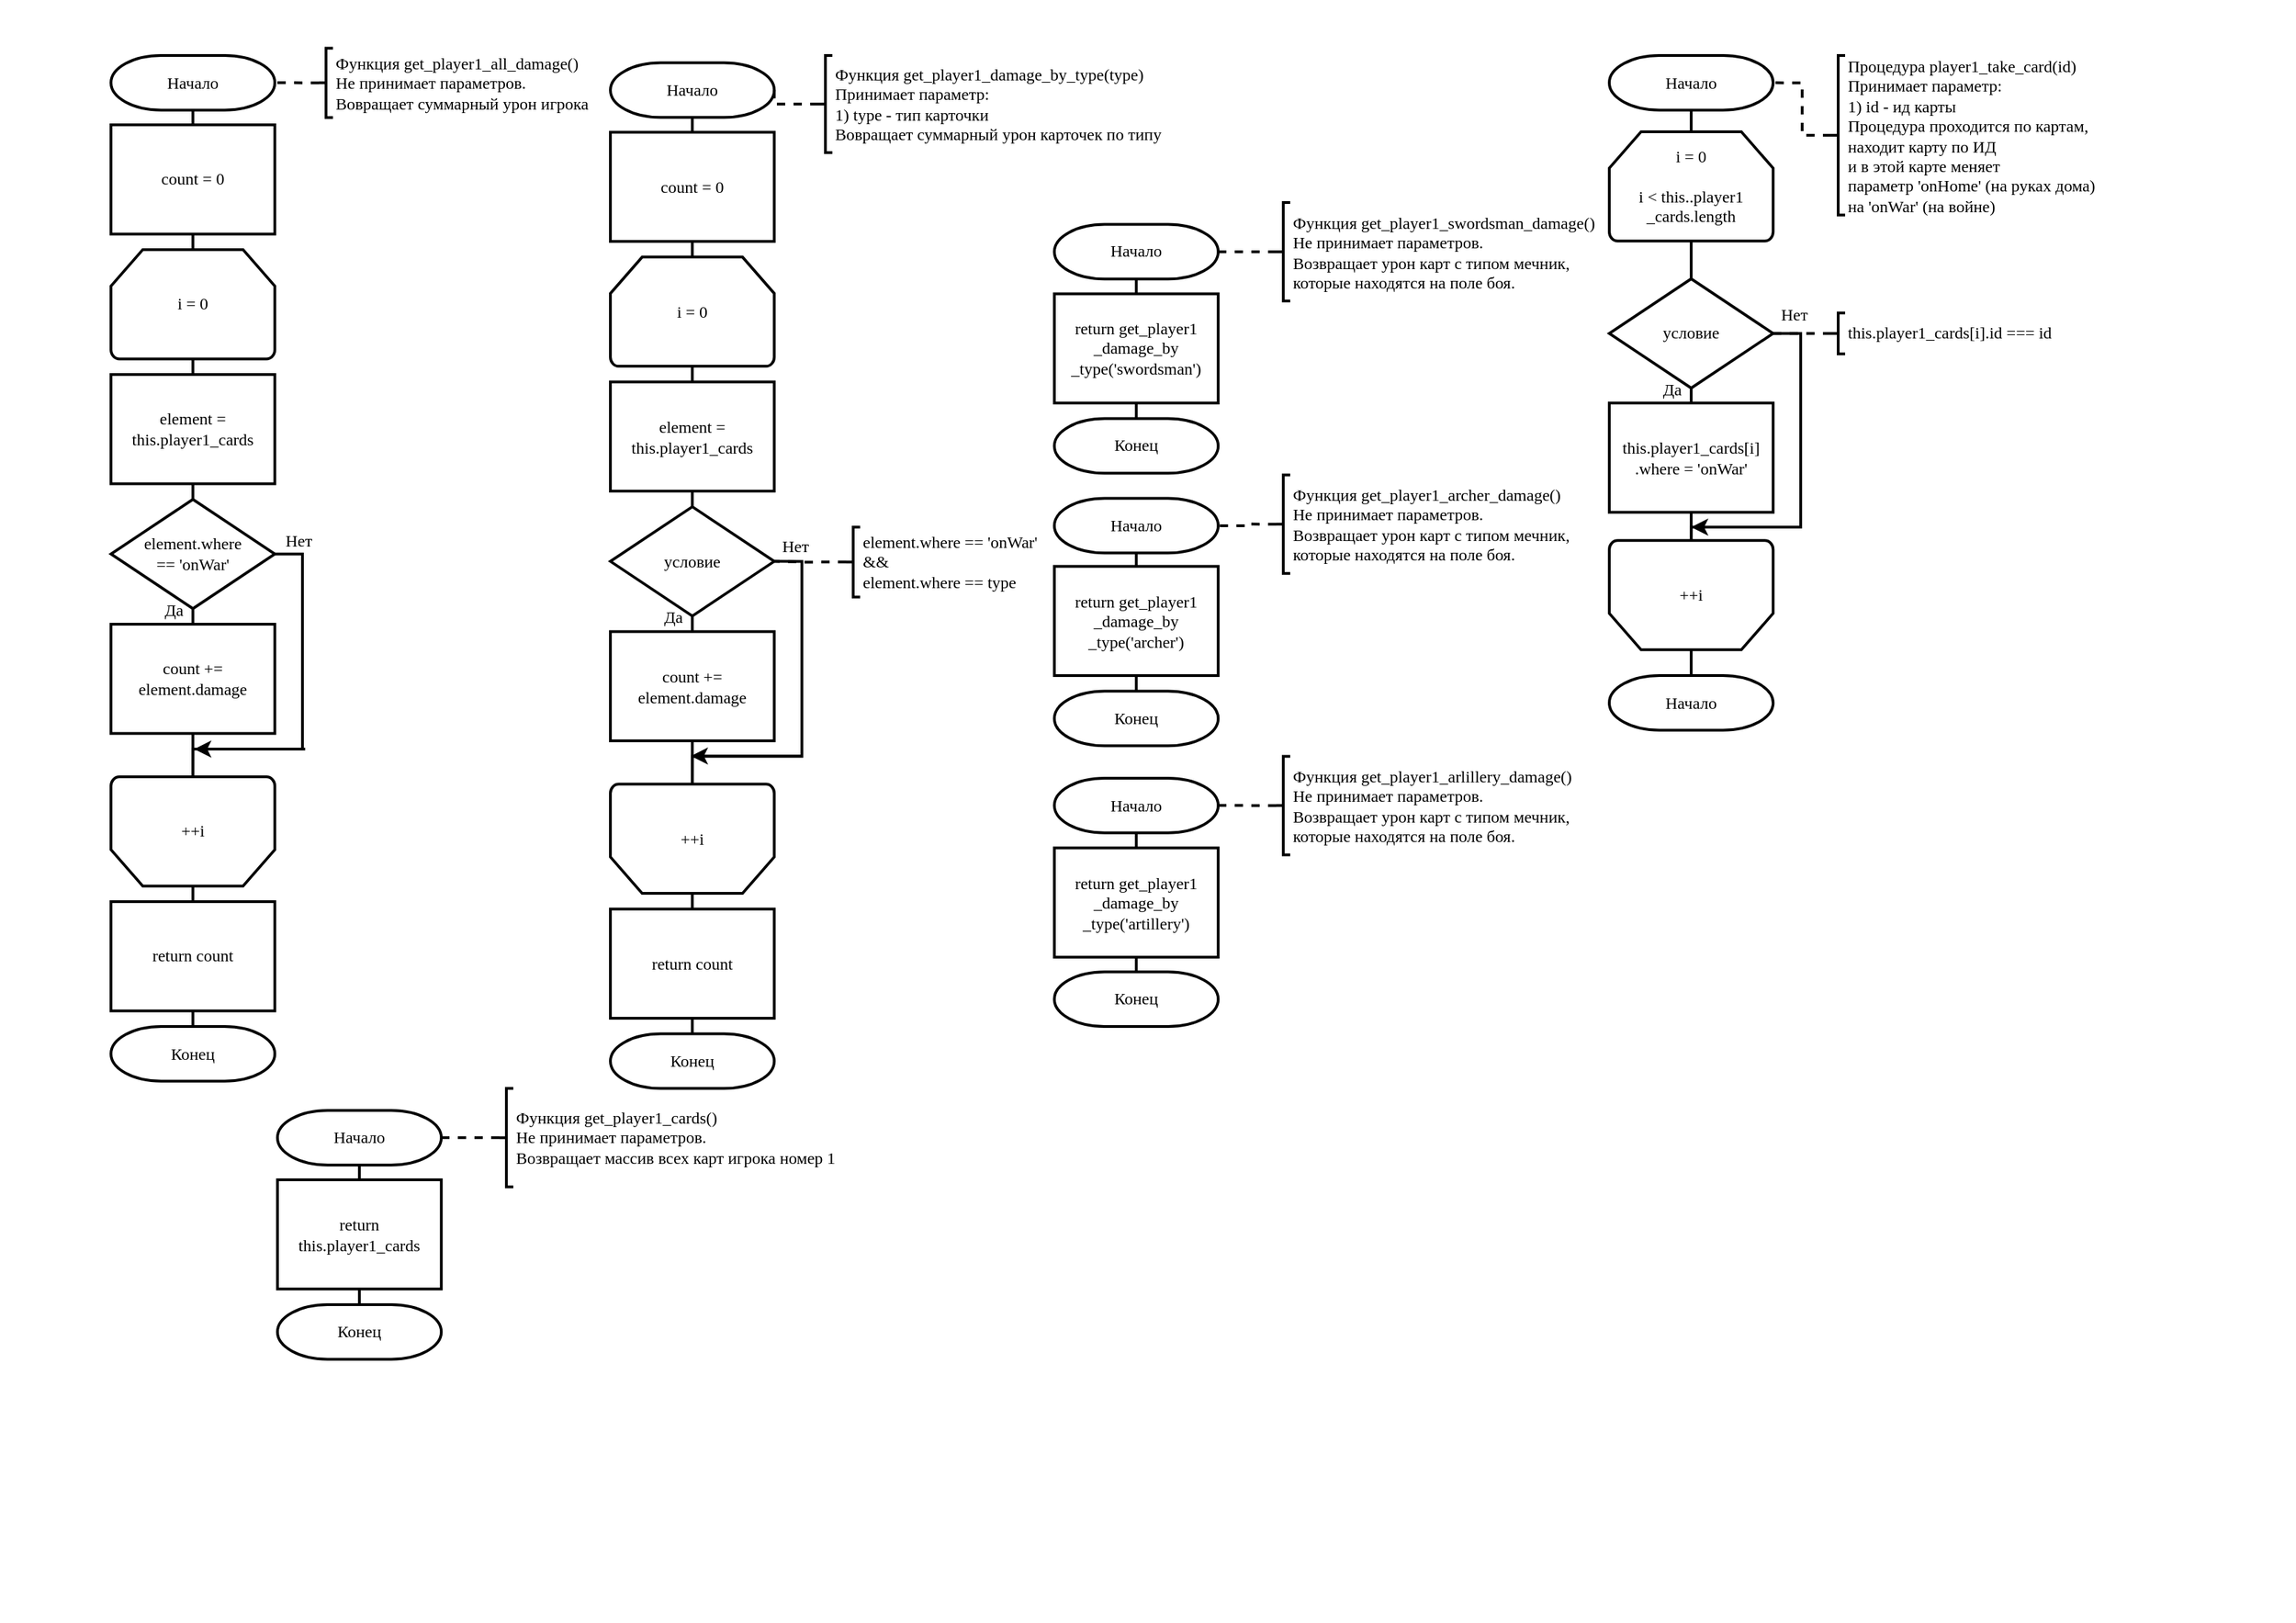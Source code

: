 <mxfile version="16.5.1" type="device"><diagram id="dKVKqlMFf8j6-TPCGTXt" name="Page-1"><mxGraphModel dx="1298" dy="825" grid="1" gridSize="10" guides="1" tooltips="1" connect="1" arrows="1" fold="1" page="1" pageScale="1" pageWidth="1654" pageHeight="1169" math="0" shadow="0"><root><mxCell id="0"/><mxCell id="1" parent="0"/><mxCell id="1BkgDNwxnTfcHQdKJBCA-2" value="" style="rounded=0;whiteSpace=wrap;html=1;fillColor=none;strokeColor=none;fontFamily=Times New Roman;fontSize=12;" vertex="1" parent="1"><mxGeometry width="40" height="40" as="geometry"/></mxCell><mxCell id="1BkgDNwxnTfcHQdKJBCA-3" value="" style="rounded=0;whiteSpace=wrap;html=1;fillColor=none;strokeColor=none;fontFamily=Times New Roman;fontSize=12;" vertex="1" parent="1"><mxGeometry x="1614" y="1129" width="40" height="40" as="geometry"/></mxCell><mxCell id="1BkgDNwxnTfcHQdKJBCA-19" style="edgeStyle=orthogonalEdgeStyle;rounded=0;orthogonalLoop=1;jettySize=auto;html=1;exitX=0.5;exitY=1;exitDx=0;exitDy=0;exitPerimeter=0;entryX=0.5;entryY=0;entryDx=0;entryDy=0;fontFamily=Times New Roman;endArrow=none;endFill=0;strokeWidth=2;fontSize=12;" edge="1" parent="1" source="1BkgDNwxnTfcHQdKJBCA-15" target="1BkgDNwxnTfcHQdKJBCA-18"><mxGeometry relative="1" as="geometry"/></mxCell><mxCell id="1BkgDNwxnTfcHQdKJBCA-15" value="Начало" style="strokeWidth=2;html=1;shape=mxgraph.flowchart.terminator;whiteSpace=wrap;rounded=0;fontFamily=Times New Roman;fillColor=default;fontSize=12;" vertex="1" parent="1"><mxGeometry x="80" y="40" width="118.11" height="39.37" as="geometry"/></mxCell><mxCell id="1BkgDNwxnTfcHQdKJBCA-17" style="edgeStyle=orthogonalEdgeStyle;rounded=0;orthogonalLoop=1;jettySize=auto;html=1;exitX=0;exitY=0.5;exitDx=0;exitDy=0;exitPerimeter=0;entryX=1;entryY=0.5;entryDx=0;entryDy=0;entryPerimeter=0;fontFamily=Times New Roman;endArrow=none;endFill=0;dashed=1;strokeWidth=2;fontSize=12;" edge="1" parent="1" source="1BkgDNwxnTfcHQdKJBCA-16" target="1BkgDNwxnTfcHQdKJBCA-15"><mxGeometry relative="1" as="geometry"/></mxCell><mxCell id="1BkgDNwxnTfcHQdKJBCA-16" value="Функция get_player1_all_damage()&lt;br style=&quot;font-size: 12px;&quot;&gt;Не принимает параметров.&lt;br style=&quot;font-size: 12px;&quot;&gt;Вовращает суммарный урон игрока" style="strokeWidth=2;html=1;shape=mxgraph.flowchart.annotation_2;align=left;labelPosition=right;pointerEvents=1;rounded=0;fontFamily=Times New Roman;fillColor=none;fontSize=12;" vertex="1" parent="1"><mxGeometry x="230" y="34.69" width="10" height="50" as="geometry"/></mxCell><mxCell id="1BkgDNwxnTfcHQdKJBCA-25" style="edgeStyle=orthogonalEdgeStyle;rounded=0;orthogonalLoop=1;jettySize=auto;html=1;exitX=0.5;exitY=1;exitDx=0;exitDy=0;entryX=0.5;entryY=0;entryDx=0;entryDy=0;entryPerimeter=0;fontFamily=Times New Roman;endArrow=none;endFill=0;strokeWidth=2;fontSize=12;" edge="1" parent="1" source="1BkgDNwxnTfcHQdKJBCA-18" target="1BkgDNwxnTfcHQdKJBCA-20"><mxGeometry relative="1" as="geometry"/></mxCell><mxCell id="1BkgDNwxnTfcHQdKJBCA-18" value="count = 0" style="rounded=0;whiteSpace=wrap;html=1;absoluteArcSize=1;arcSize=14;strokeWidth=2;fontFamily=Times New Roman;fillColor=default;fontSize=12;" vertex="1" parent="1"><mxGeometry x="80" y="90" width="118.11" height="78.74" as="geometry"/></mxCell><mxCell id="1BkgDNwxnTfcHQdKJBCA-27" style="edgeStyle=orthogonalEdgeStyle;rounded=0;orthogonalLoop=1;jettySize=auto;html=1;exitX=0.5;exitY=1;exitDx=0;exitDy=0;exitPerimeter=0;entryX=0.5;entryY=0;entryDx=0;entryDy=0;fontFamily=Times New Roman;endArrow=none;endFill=0;strokeWidth=2;fontSize=12;" edge="1" parent="1" source="1BkgDNwxnTfcHQdKJBCA-20" target="1BkgDNwxnTfcHQdKJBCA-23"><mxGeometry relative="1" as="geometry"/></mxCell><mxCell id="1BkgDNwxnTfcHQdKJBCA-20" value="i = 0" style="strokeWidth=2;html=1;shape=mxgraph.flowchart.loop_limit;whiteSpace=wrap;rounded=0;fillColor=default;fontFamily=Times New Roman;fontSize=12;" vertex="1" parent="1"><mxGeometry x="80" y="180" width="118.11" height="78.74" as="geometry"/></mxCell><mxCell id="1BkgDNwxnTfcHQdKJBCA-33" style="edgeStyle=orthogonalEdgeStyle;rounded=0;orthogonalLoop=1;jettySize=auto;html=1;exitX=0.5;exitY=0;exitDx=0;exitDy=0;exitPerimeter=0;entryX=0.5;entryY=0;entryDx=0;entryDy=0;fontFamily=Times New Roman;endArrow=none;endFill=0;strokeWidth=2;fontSize=12;" edge="1" parent="1" source="1BkgDNwxnTfcHQdKJBCA-21" target="1BkgDNwxnTfcHQdKJBCA-32"><mxGeometry relative="1" as="geometry"/></mxCell><mxCell id="1BkgDNwxnTfcHQdKJBCA-21" value="++i" style="strokeWidth=2;html=1;shape=mxgraph.flowchart.loop_limit;whiteSpace=wrap;rounded=0;fillColor=default;fontFamily=Times New Roman;flipV=1;fontSize=12;" vertex="1" parent="1"><mxGeometry x="80" y="560" width="118.11" height="78.74" as="geometry"/></mxCell><mxCell id="1BkgDNwxnTfcHQdKJBCA-30" style="edgeStyle=orthogonalEdgeStyle;rounded=0;orthogonalLoop=1;jettySize=auto;html=1;exitX=0.5;exitY=1;exitDx=0;exitDy=0;exitPerimeter=0;entryX=0.5;entryY=0;entryDx=0;entryDy=0;fontFamily=Times New Roman;endArrow=none;endFill=0;strokeWidth=2;fontSize=12;" edge="1" parent="1" source="1BkgDNwxnTfcHQdKJBCA-22" target="1BkgDNwxnTfcHQdKJBCA-24"><mxGeometry relative="1" as="geometry"/></mxCell><mxCell id="1BkgDNwxnTfcHQdKJBCA-31" style="edgeStyle=orthogonalEdgeStyle;rounded=0;orthogonalLoop=1;jettySize=auto;html=1;exitX=1;exitY=0.5;exitDx=0;exitDy=0;exitPerimeter=0;entryX=0.5;entryY=1;entryDx=0;entryDy=0;entryPerimeter=0;fontFamily=Times New Roman;endArrow=none;endFill=0;strokeWidth=2;fontSize=12;" edge="1" parent="1" source="1BkgDNwxnTfcHQdKJBCA-22" target="1BkgDNwxnTfcHQdKJBCA-21"><mxGeometry relative="1" as="geometry"><Array as="points"><mxPoint x="218" y="399"/><mxPoint x="218" y="540"/><mxPoint x="139" y="540"/></Array></mxGeometry></mxCell><mxCell id="1BkgDNwxnTfcHQdKJBCA-22" value="&lt;span style=&quot;font-size: 12px;&quot;&gt;element.where&lt;br style=&quot;font-size: 12px;&quot;&gt;== 'onWar'&lt;/span&gt;" style="strokeWidth=2;html=1;shape=mxgraph.flowchart.decision;whiteSpace=wrap;rounded=0;fillColor=default;fontFamily=Times New Roman;fontSize=12;" vertex="1" parent="1"><mxGeometry x="80" y="360" width="118.11" height="78.74" as="geometry"/></mxCell><mxCell id="1BkgDNwxnTfcHQdKJBCA-28" style="edgeStyle=orthogonalEdgeStyle;rounded=0;orthogonalLoop=1;jettySize=auto;html=1;exitX=0.5;exitY=1;exitDx=0;exitDy=0;entryX=0.5;entryY=0;entryDx=0;entryDy=0;entryPerimeter=0;fontFamily=Times New Roman;endArrow=none;endFill=0;strokeWidth=2;fontSize=12;" edge="1" parent="1" source="1BkgDNwxnTfcHQdKJBCA-23" target="1BkgDNwxnTfcHQdKJBCA-22"><mxGeometry relative="1" as="geometry"/></mxCell><mxCell id="1BkgDNwxnTfcHQdKJBCA-23" value="element = this.player1_cards" style="rounded=0;whiteSpace=wrap;html=1;absoluteArcSize=1;arcSize=14;strokeWidth=2;fontFamily=Times New Roman;fillColor=default;fontSize=12;" vertex="1" parent="1"><mxGeometry x="80" y="270" width="118.11" height="78.74" as="geometry"/></mxCell><mxCell id="1BkgDNwxnTfcHQdKJBCA-29" style="edgeStyle=orthogonalEdgeStyle;rounded=0;orthogonalLoop=1;jettySize=auto;html=1;exitX=0.5;exitY=1;exitDx=0;exitDy=0;entryX=0.5;entryY=1;entryDx=0;entryDy=0;entryPerimeter=0;fontFamily=Times New Roman;endArrow=none;endFill=0;strokeWidth=2;fontSize=12;" edge="1" parent="1" source="1BkgDNwxnTfcHQdKJBCA-24" target="1BkgDNwxnTfcHQdKJBCA-21"><mxGeometry relative="1" as="geometry"/></mxCell><mxCell id="1BkgDNwxnTfcHQdKJBCA-24" value="count += element.damage" style="rounded=0;whiteSpace=wrap;html=1;absoluteArcSize=1;arcSize=14;strokeWidth=2;fontFamily=Times New Roman;fillColor=default;fontSize=12;" vertex="1" parent="1"><mxGeometry x="80" y="450" width="118.11" height="78.74" as="geometry"/></mxCell><mxCell id="1BkgDNwxnTfcHQdKJBCA-35" style="edgeStyle=orthogonalEdgeStyle;rounded=0;orthogonalLoop=1;jettySize=auto;html=1;exitX=0.5;exitY=1;exitDx=0;exitDy=0;entryX=0.5;entryY=0;entryDx=0;entryDy=0;entryPerimeter=0;fontFamily=Times New Roman;endArrow=none;endFill=0;strokeWidth=2;fontSize=12;" edge="1" parent="1" source="1BkgDNwxnTfcHQdKJBCA-32" target="1BkgDNwxnTfcHQdKJBCA-34"><mxGeometry relative="1" as="geometry"/></mxCell><mxCell id="1BkgDNwxnTfcHQdKJBCA-32" value="return count" style="rounded=0;whiteSpace=wrap;html=1;absoluteArcSize=1;arcSize=14;strokeWidth=2;fontFamily=Times New Roman;fillColor=default;fontSize=12;" vertex="1" parent="1"><mxGeometry x="80" y="650" width="118.11" height="78.74" as="geometry"/></mxCell><mxCell id="1BkgDNwxnTfcHQdKJBCA-34" value="Конец" style="strokeWidth=2;html=1;shape=mxgraph.flowchart.terminator;whiteSpace=wrap;rounded=0;fontFamily=Times New Roman;fillColor=default;fontSize=12;" vertex="1" parent="1"><mxGeometry x="80" y="740" width="118.11" height="39.37" as="geometry"/></mxCell><mxCell id="1BkgDNwxnTfcHQdKJBCA-38" style="edgeStyle=orthogonalEdgeStyle;rounded=0;orthogonalLoop=1;jettySize=auto;html=1;exitX=0.5;exitY=1;exitDx=0;exitDy=0;exitPerimeter=0;entryX=0.5;entryY=0;entryDx=0;entryDy=0;fontFamily=Times New Roman;endArrow=none;endFill=0;strokeWidth=2;fontSize=12;" edge="1" parent="1" source="1BkgDNwxnTfcHQdKJBCA-39" target="1BkgDNwxnTfcHQdKJBCA-43"><mxGeometry relative="1" as="geometry"/></mxCell><mxCell id="1BkgDNwxnTfcHQdKJBCA-39" value="Начало" style="strokeWidth=2;html=1;shape=mxgraph.flowchart.terminator;whiteSpace=wrap;rounded=0;fontFamily=Times New Roman;fillColor=default;fontSize=12;" vertex="1" parent="1"><mxGeometry x="440" y="45.31" width="118.11" height="39.37" as="geometry"/></mxCell><mxCell id="1BkgDNwxnTfcHQdKJBCA-40" style="edgeStyle=orthogonalEdgeStyle;rounded=0;orthogonalLoop=1;jettySize=auto;html=1;exitX=0;exitY=0.5;exitDx=0;exitDy=0;exitPerimeter=0;entryX=1;entryY=0.5;entryDx=0;entryDy=0;entryPerimeter=0;fontFamily=Times New Roman;endArrow=none;endFill=0;dashed=1;strokeWidth=2;fontSize=12;" edge="1" parent="1" source="1BkgDNwxnTfcHQdKJBCA-41" target="1BkgDNwxnTfcHQdKJBCA-39"><mxGeometry relative="1" as="geometry"/></mxCell><mxCell id="1BkgDNwxnTfcHQdKJBCA-41" value="Функция get_player1_damage_by_type(type)&lt;br style=&quot;font-size: 12px;&quot;&gt;Принимает параметр:&lt;br style=&quot;font-size: 12px;&quot;&gt;1) type - тип карточки&lt;br style=&quot;font-size: 12px;&quot;&gt;Вовращает суммарный урон карточек по типу" style="strokeWidth=2;html=1;shape=mxgraph.flowchart.annotation_2;align=left;labelPosition=right;pointerEvents=1;rounded=0;fontFamily=Times New Roman;fillColor=none;fontSize=12;" vertex="1" parent="1"><mxGeometry x="590" y="40" width="10" height="70" as="geometry"/></mxCell><mxCell id="1BkgDNwxnTfcHQdKJBCA-42" style="edgeStyle=orthogonalEdgeStyle;rounded=0;orthogonalLoop=1;jettySize=auto;html=1;exitX=0.5;exitY=1;exitDx=0;exitDy=0;entryX=0.5;entryY=0;entryDx=0;entryDy=0;entryPerimeter=0;fontFamily=Times New Roman;endArrow=none;endFill=0;strokeWidth=2;fontSize=12;" edge="1" parent="1" source="1BkgDNwxnTfcHQdKJBCA-43" target="1BkgDNwxnTfcHQdKJBCA-45"><mxGeometry relative="1" as="geometry"/></mxCell><mxCell id="1BkgDNwxnTfcHQdKJBCA-43" value="count = 0" style="rounded=0;whiteSpace=wrap;html=1;absoluteArcSize=1;arcSize=14;strokeWidth=2;fontFamily=Times New Roman;fillColor=default;fontSize=12;" vertex="1" parent="1"><mxGeometry x="440" y="95.31" width="118.11" height="78.74" as="geometry"/></mxCell><mxCell id="1BkgDNwxnTfcHQdKJBCA-44" style="edgeStyle=orthogonalEdgeStyle;rounded=0;orthogonalLoop=1;jettySize=auto;html=1;exitX=0.5;exitY=1;exitDx=0;exitDy=0;exitPerimeter=0;entryX=0.5;entryY=0;entryDx=0;entryDy=0;fontFamily=Times New Roman;endArrow=none;endFill=0;strokeWidth=2;fontSize=12;" edge="1" parent="1" source="1BkgDNwxnTfcHQdKJBCA-45" target="1BkgDNwxnTfcHQdKJBCA-52"><mxGeometry relative="1" as="geometry"/></mxCell><mxCell id="1BkgDNwxnTfcHQdKJBCA-45" value="i = 0" style="strokeWidth=2;html=1;shape=mxgraph.flowchart.loop_limit;whiteSpace=wrap;rounded=0;fillColor=default;fontFamily=Times New Roman;fontSize=12;" vertex="1" parent="1"><mxGeometry x="440" y="185.31" width="118.11" height="78.74" as="geometry"/></mxCell><mxCell id="1BkgDNwxnTfcHQdKJBCA-46" style="edgeStyle=orthogonalEdgeStyle;rounded=0;orthogonalLoop=1;jettySize=auto;html=1;exitX=0.5;exitY=0;exitDx=0;exitDy=0;exitPerimeter=0;entryX=0.5;entryY=0;entryDx=0;entryDy=0;fontFamily=Times New Roman;endArrow=none;endFill=0;strokeWidth=2;fontSize=12;" edge="1" parent="1" source="1BkgDNwxnTfcHQdKJBCA-47" target="1BkgDNwxnTfcHQdKJBCA-56"><mxGeometry relative="1" as="geometry"/></mxCell><mxCell id="1BkgDNwxnTfcHQdKJBCA-47" value="++i" style="strokeWidth=2;html=1;shape=mxgraph.flowchart.loop_limit;whiteSpace=wrap;rounded=0;fillColor=default;fontFamily=Times New Roman;flipV=1;fontSize=12;" vertex="1" parent="1"><mxGeometry x="440" y="565.31" width="118.11" height="78.74" as="geometry"/></mxCell><mxCell id="1BkgDNwxnTfcHQdKJBCA-48" style="edgeStyle=orthogonalEdgeStyle;rounded=0;orthogonalLoop=1;jettySize=auto;html=1;exitX=0.5;exitY=1;exitDx=0;exitDy=0;exitPerimeter=0;entryX=0.5;entryY=0;entryDx=0;entryDy=0;fontFamily=Times New Roman;endArrow=none;endFill=0;strokeWidth=2;fontSize=12;" edge="1" parent="1" source="1BkgDNwxnTfcHQdKJBCA-50" target="1BkgDNwxnTfcHQdKJBCA-54"><mxGeometry relative="1" as="geometry"/></mxCell><mxCell id="1BkgDNwxnTfcHQdKJBCA-49" style="edgeStyle=orthogonalEdgeStyle;rounded=0;orthogonalLoop=1;jettySize=auto;html=1;exitX=1;exitY=0.5;exitDx=0;exitDy=0;exitPerimeter=0;entryX=0.5;entryY=1;entryDx=0;entryDy=0;entryPerimeter=0;fontFamily=Times New Roman;endArrow=none;endFill=0;strokeWidth=2;fontSize=12;" edge="1" parent="1" source="1BkgDNwxnTfcHQdKJBCA-50" target="1BkgDNwxnTfcHQdKJBCA-47"><mxGeometry relative="1" as="geometry"><Array as="points"><mxPoint x="578" y="404.31"/><mxPoint x="578" y="545.31"/><mxPoint x="499" y="545.31"/></Array></mxGeometry></mxCell><mxCell id="1BkgDNwxnTfcHQdKJBCA-50" value="&lt;span style=&quot;font-size: 12px;&quot;&gt;условие&lt;br style=&quot;font-size: 12px;&quot;&gt;&lt;/span&gt;" style="strokeWidth=2;html=1;shape=mxgraph.flowchart.decision;whiteSpace=wrap;rounded=0;fillColor=default;fontFamily=Times New Roman;fontSize=12;" vertex="1" parent="1"><mxGeometry x="440" y="365.31" width="118.11" height="78.74" as="geometry"/></mxCell><mxCell id="1BkgDNwxnTfcHQdKJBCA-51" style="edgeStyle=orthogonalEdgeStyle;rounded=0;orthogonalLoop=1;jettySize=auto;html=1;exitX=0.5;exitY=1;exitDx=0;exitDy=0;entryX=0.5;entryY=0;entryDx=0;entryDy=0;entryPerimeter=0;fontFamily=Times New Roman;endArrow=none;endFill=0;strokeWidth=2;fontSize=12;" edge="1" parent="1" source="1BkgDNwxnTfcHQdKJBCA-52" target="1BkgDNwxnTfcHQdKJBCA-50"><mxGeometry relative="1" as="geometry"/></mxCell><mxCell id="1BkgDNwxnTfcHQdKJBCA-52" value="element = this.player1_cards" style="rounded=0;whiteSpace=wrap;html=1;absoluteArcSize=1;arcSize=14;strokeWidth=2;fontFamily=Times New Roman;fillColor=default;fontSize=12;" vertex="1" parent="1"><mxGeometry x="440" y="275.31" width="118.11" height="78.74" as="geometry"/></mxCell><mxCell id="1BkgDNwxnTfcHQdKJBCA-53" style="edgeStyle=orthogonalEdgeStyle;rounded=0;orthogonalLoop=1;jettySize=auto;html=1;exitX=0.5;exitY=1;exitDx=0;exitDy=0;entryX=0.5;entryY=1;entryDx=0;entryDy=0;entryPerimeter=0;fontFamily=Times New Roman;endArrow=none;endFill=0;strokeWidth=2;fontSize=12;" edge="1" parent="1" source="1BkgDNwxnTfcHQdKJBCA-54" target="1BkgDNwxnTfcHQdKJBCA-47"><mxGeometry relative="1" as="geometry"/></mxCell><mxCell id="1BkgDNwxnTfcHQdKJBCA-54" value="count += element.damage" style="rounded=0;whiteSpace=wrap;html=1;absoluteArcSize=1;arcSize=14;strokeWidth=2;fontFamily=Times New Roman;fillColor=default;fontSize=12;" vertex="1" parent="1"><mxGeometry x="440" y="455.31" width="118.11" height="78.74" as="geometry"/></mxCell><mxCell id="1BkgDNwxnTfcHQdKJBCA-55" style="edgeStyle=orthogonalEdgeStyle;rounded=0;orthogonalLoop=1;jettySize=auto;html=1;exitX=0.5;exitY=1;exitDx=0;exitDy=0;entryX=0.5;entryY=0;entryDx=0;entryDy=0;entryPerimeter=0;fontFamily=Times New Roman;endArrow=none;endFill=0;strokeWidth=2;fontSize=12;" edge="1" parent="1" source="1BkgDNwxnTfcHQdKJBCA-56" target="1BkgDNwxnTfcHQdKJBCA-57"><mxGeometry relative="1" as="geometry"/></mxCell><mxCell id="1BkgDNwxnTfcHQdKJBCA-56" value="return count" style="rounded=0;whiteSpace=wrap;html=1;absoluteArcSize=1;arcSize=14;strokeWidth=2;fontFamily=Times New Roman;fillColor=default;fontSize=12;" vertex="1" parent="1"><mxGeometry x="440" y="655.31" width="118.11" height="78.74" as="geometry"/></mxCell><mxCell id="1BkgDNwxnTfcHQdKJBCA-57" value="Конец" style="strokeWidth=2;html=1;shape=mxgraph.flowchart.terminator;whiteSpace=wrap;rounded=0;fontFamily=Times New Roman;fillColor=default;fontSize=12;" vertex="1" parent="1"><mxGeometry x="440" y="745.31" width="118.11" height="39.37" as="geometry"/></mxCell><mxCell id="1BkgDNwxnTfcHQdKJBCA-59" style="edgeStyle=orthogonalEdgeStyle;rounded=0;orthogonalLoop=1;jettySize=auto;html=1;exitX=0;exitY=0.5;exitDx=0;exitDy=0;exitPerimeter=0;entryX=1;entryY=0.5;entryDx=0;entryDy=0;entryPerimeter=0;fontFamily=Times New Roman;fontSize=12;endArrow=none;endFill=0;strokeWidth=2;dashed=1;" edge="1" parent="1" source="1BkgDNwxnTfcHQdKJBCA-58" target="1BkgDNwxnTfcHQdKJBCA-50"><mxGeometry relative="1" as="geometry"><Array as="points"><mxPoint x="580" y="405"/><mxPoint x="580" y="405"/></Array></mxGeometry></mxCell><mxCell id="1BkgDNwxnTfcHQdKJBCA-58" value="&lt;span style=&quot;text-align: center; font-size: 12px;&quot;&gt;element.where == 'onWar'&lt;/span&gt;&lt;br style=&quot;text-align: center; font-size: 12px;&quot;&gt;&lt;span style=&quot;text-align: center; font-size: 12px;&quot;&gt;&amp;amp;&amp;amp;&lt;/span&gt;&lt;br style=&quot;text-align: center; font-size: 12px;&quot;&gt;&lt;span style=&quot;text-align: center; font-size: 12px;&quot;&gt;element.where == type&lt;/span&gt;" style="strokeWidth=2;html=1;shape=mxgraph.flowchart.annotation_2;align=left;labelPosition=right;pointerEvents=1;rounded=0;fontFamily=Times New Roman;fillColor=none;fontSize=12;" vertex="1" parent="1"><mxGeometry x="610" y="380" width="10" height="50.32" as="geometry"/></mxCell><mxCell id="1BkgDNwxnTfcHQdKJBCA-60" value="Да" style="text;html=1;align=center;verticalAlign=middle;resizable=0;points=[];autosize=1;strokeColor=none;fillColor=none;fontSize=12;fontFamily=Times New Roman;" vertex="1" parent="1"><mxGeometry x="110" y="430" width="30" height="20" as="geometry"/></mxCell><mxCell id="1BkgDNwxnTfcHQdKJBCA-61" value="Нет" style="text;html=1;align=center;verticalAlign=middle;resizable=0;points=[];autosize=1;strokeColor=none;fillColor=none;fontSize=12;fontFamily=Times New Roman;" vertex="1" parent="1"><mxGeometry x="200" y="380" width="30" height="20" as="geometry"/></mxCell><mxCell id="1BkgDNwxnTfcHQdKJBCA-62" value="Да" style="text;html=1;align=center;verticalAlign=middle;resizable=0;points=[];autosize=1;strokeColor=none;fillColor=none;fontSize=12;fontFamily=Times New Roman;" vertex="1" parent="1"><mxGeometry x="470" y="435.31" width="30" height="20" as="geometry"/></mxCell><mxCell id="1BkgDNwxnTfcHQdKJBCA-63" value="Нет" style="text;html=1;align=center;verticalAlign=middle;resizable=0;points=[];autosize=1;strokeColor=none;fillColor=none;fontSize=12;fontFamily=Times New Roman;" vertex="1" parent="1"><mxGeometry x="558.11" y="384.05" width="30" height="20" as="geometry"/></mxCell><mxCell id="1BkgDNwxnTfcHQdKJBCA-70" style="edgeStyle=orthogonalEdgeStyle;rounded=0;orthogonalLoop=1;jettySize=auto;html=1;exitX=0.5;exitY=1;exitDx=0;exitDy=0;exitPerimeter=0;entryX=0.5;entryY=0;entryDx=0;entryDy=0;fontFamily=Times New Roman;fontSize=12;endArrow=none;endFill=0;strokeWidth=2;" edge="1" parent="1" source="1BkgDNwxnTfcHQdKJBCA-64" target="1BkgDNwxnTfcHQdKJBCA-67"><mxGeometry relative="1" as="geometry"/></mxCell><mxCell id="1BkgDNwxnTfcHQdKJBCA-64" value="Начало" style="strokeWidth=2;html=1;shape=mxgraph.flowchart.terminator;whiteSpace=wrap;rounded=0;fontFamily=Times New Roman;fillColor=default;fontSize=12;" vertex="1" parent="1"><mxGeometry x="760" y="161.81" width="118.11" height="39.37" as="geometry"/></mxCell><mxCell id="1BkgDNwxnTfcHQdKJBCA-66" value="Конец" style="strokeWidth=2;html=1;shape=mxgraph.flowchart.terminator;whiteSpace=wrap;rounded=0;fontFamily=Times New Roman;fillColor=default;fontSize=12;" vertex="1" parent="1"><mxGeometry x="760" y="301.81" width="118.11" height="39.37" as="geometry"/></mxCell><mxCell id="1BkgDNwxnTfcHQdKJBCA-71" style="edgeStyle=orthogonalEdgeStyle;rounded=0;orthogonalLoop=1;jettySize=auto;html=1;exitX=0.5;exitY=1;exitDx=0;exitDy=0;entryX=0.5;entryY=0;entryDx=0;entryDy=0;entryPerimeter=0;fontFamily=Times New Roman;fontSize=12;endArrow=none;endFill=0;strokeWidth=2;" edge="1" parent="1" source="1BkgDNwxnTfcHQdKJBCA-67" target="1BkgDNwxnTfcHQdKJBCA-66"><mxGeometry relative="1" as="geometry"/></mxCell><mxCell id="1BkgDNwxnTfcHQdKJBCA-67" value="return&amp;nbsp;&lt;span style=&quot;text-align: left; font-size: 12px;&quot;&gt;get_player1&lt;br style=&quot;font-size: 12px;&quot;&gt;_damage_by&lt;br style=&quot;font-size: 12px;&quot;&gt;_type('swordsman')&lt;/span&gt;" style="rounded=0;whiteSpace=wrap;html=1;absoluteArcSize=1;arcSize=14;strokeWidth=2;fontFamily=Times New Roman;fillColor=default;fontSize=12;" vertex="1" parent="1"><mxGeometry x="760" y="211.81" width="118.11" height="78.74" as="geometry"/></mxCell><mxCell id="1BkgDNwxnTfcHQdKJBCA-69" style="edgeStyle=orthogonalEdgeStyle;rounded=0;orthogonalLoop=1;jettySize=auto;html=1;exitX=0;exitY=0.5;exitDx=0;exitDy=0;exitPerimeter=0;entryX=1;entryY=0.5;entryDx=0;entryDy=0;entryPerimeter=0;dashed=1;fontFamily=Times New Roman;fontSize=12;endArrow=none;endFill=0;strokeWidth=2;" edge="1" parent="1" source="1BkgDNwxnTfcHQdKJBCA-68" target="1BkgDNwxnTfcHQdKJBCA-64"><mxGeometry relative="1" as="geometry"/></mxCell><mxCell id="1BkgDNwxnTfcHQdKJBCA-68" value="Функция&amp;nbsp;get_player1_swordsman_damage()&lt;br style=&quot;font-size: 12px;&quot;&gt;Не принимает параметров.&lt;br style=&quot;font-size: 12px;&quot;&gt;Возвращает урон карт с типом мечник,&lt;br style=&quot;font-size: 12px;&quot;&gt;которые находятся на поле боя." style="strokeWidth=2;html=1;shape=mxgraph.flowchart.annotation_2;align=left;labelPosition=right;pointerEvents=1;rounded=0;fontFamily=Times New Roman;fillColor=none;fontSize=12;" vertex="1" parent="1"><mxGeometry x="920" y="146" width="10" height="71" as="geometry"/></mxCell><mxCell id="1BkgDNwxnTfcHQdKJBCA-72" style="edgeStyle=orthogonalEdgeStyle;rounded=0;orthogonalLoop=1;jettySize=auto;html=1;exitX=0.5;exitY=1;exitDx=0;exitDy=0;exitPerimeter=0;entryX=0.5;entryY=0;entryDx=0;entryDy=0;fontFamily=Times New Roman;fontSize=12;endArrow=none;endFill=0;strokeWidth=2;" edge="1" parent="1" source="1BkgDNwxnTfcHQdKJBCA-73" target="1BkgDNwxnTfcHQdKJBCA-76"><mxGeometry relative="1" as="geometry"/></mxCell><mxCell id="1BkgDNwxnTfcHQdKJBCA-73" value="Начало" style="strokeWidth=2;html=1;shape=mxgraph.flowchart.terminator;whiteSpace=wrap;rounded=0;fontFamily=Times New Roman;fillColor=default;fontSize=12;" vertex="1" parent="1"><mxGeometry x="760" y="359.29" width="118.11" height="39.37" as="geometry"/></mxCell><mxCell id="1BkgDNwxnTfcHQdKJBCA-74" value="Конец" style="strokeWidth=2;html=1;shape=mxgraph.flowchart.terminator;whiteSpace=wrap;rounded=0;fontFamily=Times New Roman;fillColor=default;fontSize=12;" vertex="1" parent="1"><mxGeometry x="760" y="498.29" width="118.11" height="39.37" as="geometry"/></mxCell><mxCell id="1BkgDNwxnTfcHQdKJBCA-75" style="edgeStyle=orthogonalEdgeStyle;rounded=0;orthogonalLoop=1;jettySize=auto;html=1;exitX=0.5;exitY=1;exitDx=0;exitDy=0;entryX=0.5;entryY=0;entryDx=0;entryDy=0;entryPerimeter=0;fontFamily=Times New Roman;fontSize=12;endArrow=none;endFill=0;strokeWidth=2;" edge="1" parent="1" source="1BkgDNwxnTfcHQdKJBCA-76" target="1BkgDNwxnTfcHQdKJBCA-74"><mxGeometry relative="1" as="geometry"/></mxCell><mxCell id="1BkgDNwxnTfcHQdKJBCA-76" value="return&amp;nbsp;&lt;span style=&quot;text-align: left; font-size: 12px;&quot;&gt;get_player1&lt;br style=&quot;font-size: 12px;&quot;&gt;_damage_by&lt;br style=&quot;font-size: 12px;&quot;&gt;_type('archer')&lt;/span&gt;" style="rounded=0;whiteSpace=wrap;html=1;absoluteArcSize=1;arcSize=14;strokeWidth=2;fontFamily=Times New Roman;fillColor=default;fontSize=12;" vertex="1" parent="1"><mxGeometry x="760" y="408.29" width="118.11" height="78.74" as="geometry"/></mxCell><mxCell id="1BkgDNwxnTfcHQdKJBCA-77" style="edgeStyle=orthogonalEdgeStyle;rounded=0;orthogonalLoop=1;jettySize=auto;html=1;exitX=0;exitY=0.5;exitDx=0;exitDy=0;exitPerimeter=0;entryX=1;entryY=0.5;entryDx=0;entryDy=0;entryPerimeter=0;dashed=1;fontFamily=Times New Roman;fontSize=12;endArrow=none;endFill=0;strokeWidth=2;" edge="1" parent="1" source="1BkgDNwxnTfcHQdKJBCA-78" target="1BkgDNwxnTfcHQdKJBCA-73"><mxGeometry relative="1" as="geometry"/></mxCell><mxCell id="1BkgDNwxnTfcHQdKJBCA-78" value="Функция&amp;nbsp;get_player1_archer_damage()&lt;br style=&quot;font-size: 12px;&quot;&gt;Не принимает параметров.&lt;br style=&quot;font-size: 12px;&quot;&gt;Возвращает урон карт с типом мечник,&lt;br style=&quot;font-size: 12px;&quot;&gt;которые находятся на поле боя." style="strokeWidth=2;html=1;shape=mxgraph.flowchart.annotation_2;align=left;labelPosition=right;pointerEvents=1;rounded=0;fontFamily=Times New Roman;fillColor=none;fontSize=12;" vertex="1" parent="1"><mxGeometry x="920" y="342.34" width="10" height="71" as="geometry"/></mxCell><mxCell id="1BkgDNwxnTfcHQdKJBCA-79" style="edgeStyle=orthogonalEdgeStyle;rounded=0;orthogonalLoop=1;jettySize=auto;html=1;exitX=0.5;exitY=1;exitDx=0;exitDy=0;exitPerimeter=0;entryX=0.5;entryY=0;entryDx=0;entryDy=0;fontFamily=Times New Roman;fontSize=12;endArrow=none;endFill=0;strokeWidth=2;" edge="1" parent="1" source="1BkgDNwxnTfcHQdKJBCA-80" target="1BkgDNwxnTfcHQdKJBCA-83"><mxGeometry relative="1" as="geometry"/></mxCell><mxCell id="1BkgDNwxnTfcHQdKJBCA-80" value="Начало" style="strokeWidth=2;html=1;shape=mxgraph.flowchart.terminator;whiteSpace=wrap;rounded=0;fontFamily=Times New Roman;fillColor=default;fontSize=12;" vertex="1" parent="1"><mxGeometry x="760" y="561" width="118.11" height="39.37" as="geometry"/></mxCell><mxCell id="1BkgDNwxnTfcHQdKJBCA-81" value="Конец" style="strokeWidth=2;html=1;shape=mxgraph.flowchart.terminator;whiteSpace=wrap;rounded=0;fontFamily=Times New Roman;fillColor=default;fontSize=12;" vertex="1" parent="1"><mxGeometry x="760" y="700.63" width="118.11" height="39.37" as="geometry"/></mxCell><mxCell id="1BkgDNwxnTfcHQdKJBCA-82" style="edgeStyle=orthogonalEdgeStyle;rounded=0;orthogonalLoop=1;jettySize=auto;html=1;exitX=0.5;exitY=1;exitDx=0;exitDy=0;entryX=0.5;entryY=0;entryDx=0;entryDy=0;entryPerimeter=0;fontFamily=Times New Roman;fontSize=12;endArrow=none;endFill=0;strokeWidth=2;" edge="1" parent="1" source="1BkgDNwxnTfcHQdKJBCA-83" target="1BkgDNwxnTfcHQdKJBCA-81"><mxGeometry relative="1" as="geometry"/></mxCell><mxCell id="1BkgDNwxnTfcHQdKJBCA-83" value="return&amp;nbsp;&lt;span style=&quot;text-align: left; font-size: 12px;&quot;&gt;get_player1&lt;br style=&quot;font-size: 12px;&quot;&gt;_damage_by&lt;br style=&quot;font-size: 12px;&quot;&gt;_type('artillery')&lt;/span&gt;" style="rounded=0;whiteSpace=wrap;html=1;absoluteArcSize=1;arcSize=14;strokeWidth=2;fontFamily=Times New Roman;fillColor=default;fontSize=12;" vertex="1" parent="1"><mxGeometry x="760" y="611.26" width="118.11" height="78.74" as="geometry"/></mxCell><mxCell id="1BkgDNwxnTfcHQdKJBCA-84" style="edgeStyle=orthogonalEdgeStyle;rounded=0;orthogonalLoop=1;jettySize=auto;html=1;exitX=0;exitY=0.5;exitDx=0;exitDy=0;exitPerimeter=0;entryX=1;entryY=0.5;entryDx=0;entryDy=0;entryPerimeter=0;dashed=1;fontFamily=Times New Roman;fontSize=12;endArrow=none;endFill=0;strokeWidth=2;" edge="1" parent="1" source="1BkgDNwxnTfcHQdKJBCA-85" target="1BkgDNwxnTfcHQdKJBCA-80"><mxGeometry relative="1" as="geometry"/></mxCell><mxCell id="1BkgDNwxnTfcHQdKJBCA-85" value="Функция&amp;nbsp;get_player1_arlillery_damage()&lt;br style=&quot;font-size: 12px;&quot;&gt;Не принимает параметров.&lt;br style=&quot;font-size: 12px;&quot;&gt;Возвращает урон карт с типом мечник,&lt;br style=&quot;font-size: 12px;&quot;&gt;которые находятся на поле боя." style="strokeWidth=2;html=1;shape=mxgraph.flowchart.annotation_2;align=left;labelPosition=right;pointerEvents=1;rounded=0;fontFamily=Times New Roman;fillColor=none;fontSize=12;" vertex="1" parent="1"><mxGeometry x="920" y="545.19" width="10" height="71" as="geometry"/></mxCell><mxCell id="1BkgDNwxnTfcHQdKJBCA-86" style="edgeStyle=orthogonalEdgeStyle;rounded=0;orthogonalLoop=1;jettySize=auto;html=1;exitX=0.5;exitY=1;exitDx=0;exitDy=0;exitPerimeter=0;entryX=0.5;entryY=0;entryDx=0;entryDy=0;fontFamily=Times New Roman;fontSize=12;endArrow=none;endFill=0;strokeWidth=2;" edge="1" parent="1" source="1BkgDNwxnTfcHQdKJBCA-87" target="1BkgDNwxnTfcHQdKJBCA-90"><mxGeometry relative="1" as="geometry"/></mxCell><mxCell id="1BkgDNwxnTfcHQdKJBCA-87" value="Начало" style="strokeWidth=2;html=1;shape=mxgraph.flowchart.terminator;whiteSpace=wrap;rounded=0;fontFamily=Times New Roman;fillColor=default;fontSize=12;" vertex="1" parent="1"><mxGeometry x="200" y="800.49" width="118.11" height="39.37" as="geometry"/></mxCell><mxCell id="1BkgDNwxnTfcHQdKJBCA-88" value="Конец" style="strokeWidth=2;html=1;shape=mxgraph.flowchart.terminator;whiteSpace=wrap;rounded=0;fontFamily=Times New Roman;fillColor=default;fontSize=12;" vertex="1" parent="1"><mxGeometry x="200" y="940.49" width="118.11" height="39.37" as="geometry"/></mxCell><mxCell id="1BkgDNwxnTfcHQdKJBCA-89" style="edgeStyle=orthogonalEdgeStyle;rounded=0;orthogonalLoop=1;jettySize=auto;html=1;exitX=0.5;exitY=1;exitDx=0;exitDy=0;entryX=0.5;entryY=0;entryDx=0;entryDy=0;entryPerimeter=0;fontFamily=Times New Roman;fontSize=12;endArrow=none;endFill=0;strokeWidth=2;" edge="1" parent="1" source="1BkgDNwxnTfcHQdKJBCA-90" target="1BkgDNwxnTfcHQdKJBCA-88"><mxGeometry relative="1" as="geometry"/></mxCell><mxCell id="1BkgDNwxnTfcHQdKJBCA-90" value="return this.player1_cards" style="rounded=0;whiteSpace=wrap;html=1;absoluteArcSize=1;arcSize=14;strokeWidth=2;fontFamily=Times New Roman;fillColor=default;fontSize=12;" vertex="1" parent="1"><mxGeometry x="200" y="850.49" width="118.11" height="78.74" as="geometry"/></mxCell><mxCell id="1BkgDNwxnTfcHQdKJBCA-91" style="edgeStyle=orthogonalEdgeStyle;rounded=0;orthogonalLoop=1;jettySize=auto;html=1;exitX=0;exitY=0.5;exitDx=0;exitDy=0;exitPerimeter=0;entryX=1;entryY=0.5;entryDx=0;entryDy=0;entryPerimeter=0;dashed=1;fontFamily=Times New Roman;fontSize=12;endArrow=none;endFill=0;strokeWidth=2;" edge="1" parent="1" source="1BkgDNwxnTfcHQdKJBCA-92" target="1BkgDNwxnTfcHQdKJBCA-87"><mxGeometry relative="1" as="geometry"/></mxCell><mxCell id="1BkgDNwxnTfcHQdKJBCA-92" value="Функция&amp;nbsp;get_player1_cards()&lt;br style=&quot;font-size: 12px&quot;&gt;Не принимает параметров.&lt;br style=&quot;font-size: 12px&quot;&gt;Возвращает массив всех карт игрока номер 1" style="strokeWidth=2;html=1;shape=mxgraph.flowchart.annotation_2;align=left;labelPosition=right;pointerEvents=1;rounded=0;fontFamily=Times New Roman;fillColor=none;fontSize=12;" vertex="1" parent="1"><mxGeometry x="360" y="784.68" width="10" height="71" as="geometry"/></mxCell><mxCell id="1BkgDNwxnTfcHQdKJBCA-101" style="edgeStyle=orthogonalEdgeStyle;rounded=0;orthogonalLoop=1;jettySize=auto;html=1;exitX=0.5;exitY=1;exitDx=0;exitDy=0;exitPerimeter=0;entryX=0.5;entryY=0;entryDx=0;entryDy=0;entryPerimeter=0;fontFamily=Times New Roman;fontSize=12;endArrow=none;endFill=0;strokeWidth=2;" edge="1" parent="1" source="1BkgDNwxnTfcHQdKJBCA-94" target="1BkgDNwxnTfcHQdKJBCA-95"><mxGeometry relative="1" as="geometry"/></mxCell><mxCell id="1BkgDNwxnTfcHQdKJBCA-94" value="Начало" style="strokeWidth=2;html=1;shape=mxgraph.flowchart.terminator;whiteSpace=wrap;rounded=0;fontFamily=Times New Roman;fillColor=default;fontSize=12;" vertex="1" parent="1"><mxGeometry x="1160" y="40" width="118.11" height="39.37" as="geometry"/></mxCell><mxCell id="1BkgDNwxnTfcHQdKJBCA-102" style="edgeStyle=orthogonalEdgeStyle;rounded=0;orthogonalLoop=1;jettySize=auto;html=1;exitX=0.5;exitY=1;exitDx=0;exitDy=0;exitPerimeter=0;entryX=0.5;entryY=0;entryDx=0;entryDy=0;entryPerimeter=0;fontFamily=Times New Roman;fontSize=12;endArrow=none;endFill=0;strokeWidth=2;" edge="1" parent="1" source="1BkgDNwxnTfcHQdKJBCA-95" target="1BkgDNwxnTfcHQdKJBCA-97"><mxGeometry relative="1" as="geometry"/></mxCell><mxCell id="1BkgDNwxnTfcHQdKJBCA-95" value="i = 0&lt;br&gt;&lt;br&gt;i &amp;lt; this..player1&lt;br&gt;_cards.length" style="strokeWidth=2;html=1;shape=mxgraph.flowchart.loop_limit;whiteSpace=wrap;rounded=0;fillColor=default;fontFamily=Times New Roman;fontSize=12;" vertex="1" parent="1"><mxGeometry x="1160" y="95" width="118.11" height="78.74" as="geometry"/></mxCell><mxCell id="1BkgDNwxnTfcHQdKJBCA-106" style="edgeStyle=orthogonalEdgeStyle;rounded=0;orthogonalLoop=1;jettySize=auto;html=1;exitX=0.5;exitY=0;exitDx=0;exitDy=0;exitPerimeter=0;entryX=0.5;entryY=0;entryDx=0;entryDy=0;entryPerimeter=0;fontFamily=Times New Roman;fontSize=12;endArrow=none;endFill=0;strokeWidth=2;" edge="1" parent="1" source="1BkgDNwxnTfcHQdKJBCA-96" target="1BkgDNwxnTfcHQdKJBCA-100"><mxGeometry relative="1" as="geometry"/></mxCell><mxCell id="1BkgDNwxnTfcHQdKJBCA-96" value="++i" style="strokeWidth=2;html=1;shape=mxgraph.flowchart.loop_limit;whiteSpace=wrap;rounded=0;fillColor=default;fontFamily=Times New Roman;flipV=1;fontSize=12;" vertex="1" parent="1"><mxGeometry x="1160" y="389.68" width="118.11" height="78.74" as="geometry"/></mxCell><mxCell id="1BkgDNwxnTfcHQdKJBCA-103" style="edgeStyle=orthogonalEdgeStyle;rounded=0;orthogonalLoop=1;jettySize=auto;html=1;exitX=0.5;exitY=1;exitDx=0;exitDy=0;exitPerimeter=0;entryX=0.5;entryY=0;entryDx=0;entryDy=0;fontFamily=Times New Roman;fontSize=12;endArrow=none;endFill=0;strokeWidth=2;" edge="1" parent="1" source="1BkgDNwxnTfcHQdKJBCA-97" target="1BkgDNwxnTfcHQdKJBCA-99"><mxGeometry relative="1" as="geometry"/></mxCell><mxCell id="1BkgDNwxnTfcHQdKJBCA-104" style="edgeStyle=orthogonalEdgeStyle;rounded=0;orthogonalLoop=1;jettySize=auto;html=1;exitX=1;exitY=0.5;exitDx=0;exitDy=0;exitPerimeter=0;entryX=0.5;entryY=1;entryDx=0;entryDy=0;entryPerimeter=0;fontFamily=Times New Roman;fontSize=12;endArrow=none;endFill=0;strokeWidth=2;" edge="1" parent="1" source="1BkgDNwxnTfcHQdKJBCA-97" target="1BkgDNwxnTfcHQdKJBCA-96"><mxGeometry relative="1" as="geometry"><Array as="points"><mxPoint x="1298" y="240"/><mxPoint x="1298" y="380"/><mxPoint x="1219" y="380"/></Array></mxGeometry></mxCell><mxCell id="1BkgDNwxnTfcHQdKJBCA-97" value="условие" style="strokeWidth=2;html=1;shape=mxgraph.flowchart.decision;whiteSpace=wrap;rounded=0;fillColor=default;fontFamily=Times New Roman;fontSize=12;" vertex="1" parent="1"><mxGeometry x="1160" y="201" width="118.11" height="78.74" as="geometry"/></mxCell><mxCell id="1BkgDNwxnTfcHQdKJBCA-107" style="edgeStyle=orthogonalEdgeStyle;rounded=0;orthogonalLoop=1;jettySize=auto;html=1;exitX=0;exitY=0.5;exitDx=0;exitDy=0;exitPerimeter=0;entryX=1;entryY=0.5;entryDx=0;entryDy=0;entryPerimeter=0;fontFamily=Times New Roman;fontSize=12;endArrow=none;endFill=0;strokeWidth=2;dashed=1;" edge="1" parent="1" source="1BkgDNwxnTfcHQdKJBCA-98" target="1BkgDNwxnTfcHQdKJBCA-97"><mxGeometry relative="1" as="geometry"/></mxCell><mxCell id="1BkgDNwxnTfcHQdKJBCA-98" value="this.player1_cards[i].id === id" style="strokeWidth=2;html=1;shape=mxgraph.flowchart.annotation_2;align=left;labelPosition=right;pointerEvents=1;rounded=0;fontFamily=Times New Roman;fillColor=none;fontSize=12;" vertex="1" parent="1"><mxGeometry x="1320" y="225.65" width="10" height="29.45" as="geometry"/></mxCell><mxCell id="1BkgDNwxnTfcHQdKJBCA-105" style="edgeStyle=orthogonalEdgeStyle;rounded=0;orthogonalLoop=1;jettySize=auto;html=1;exitX=0.5;exitY=1;exitDx=0;exitDy=0;entryX=0.5;entryY=1;entryDx=0;entryDy=0;entryPerimeter=0;fontFamily=Times New Roman;fontSize=12;endArrow=none;endFill=0;strokeWidth=2;" edge="1" parent="1" source="1BkgDNwxnTfcHQdKJBCA-99" target="1BkgDNwxnTfcHQdKJBCA-96"><mxGeometry relative="1" as="geometry"/></mxCell><mxCell id="1BkgDNwxnTfcHQdKJBCA-99" value="this.player1_cards[i]&lt;br&gt;.where = 'onWar'" style="rounded=0;whiteSpace=wrap;html=1;absoluteArcSize=1;arcSize=14;strokeWidth=2;fontFamily=Times New Roman;fillColor=default;fontSize=12;" vertex="1" parent="1"><mxGeometry x="1160" y="290.55" width="118.11" height="78.74" as="geometry"/></mxCell><mxCell id="1BkgDNwxnTfcHQdKJBCA-100" value="Начало" style="strokeWidth=2;html=1;shape=mxgraph.flowchart.terminator;whiteSpace=wrap;rounded=0;fontFamily=Times New Roman;fillColor=default;fontSize=12;" vertex="1" parent="1"><mxGeometry x="1160" y="487.03" width="118.11" height="39.37" as="geometry"/></mxCell><mxCell id="1BkgDNwxnTfcHQdKJBCA-109" style="edgeStyle=orthogonalEdgeStyle;rounded=0;orthogonalLoop=1;jettySize=auto;html=1;exitX=0;exitY=0.5;exitDx=0;exitDy=0;exitPerimeter=0;entryX=1;entryY=0.5;entryDx=0;entryDy=0;entryPerimeter=0;dashed=1;fontFamily=Times New Roman;fontSize=12;endArrow=none;endFill=0;strokeWidth=2;" edge="1" parent="1" source="1BkgDNwxnTfcHQdKJBCA-108" target="1BkgDNwxnTfcHQdKJBCA-94"><mxGeometry relative="1" as="geometry"/></mxCell><mxCell id="1BkgDNwxnTfcHQdKJBCA-108" value="Процедура player1_take_card(id)&lt;br&gt;Принимает параметр:&lt;br&gt;1) id - ид карты&lt;br&gt;Процедура проходится по картам,&lt;br&gt;находит карту по ИД&lt;br&gt;и в этой карте меняет&lt;br&gt;параметр 'onHome' (на руках дома)&lt;br&gt;на 'onWar' (на войне)" style="strokeWidth=2;html=1;shape=mxgraph.flowchart.annotation_2;align=left;labelPosition=right;pointerEvents=1;rounded=0;fontFamily=Times New Roman;fillColor=none;fontSize=12;" vertex="1" parent="1"><mxGeometry x="1320" y="40" width="10" height="115" as="geometry"/></mxCell><mxCell id="1BkgDNwxnTfcHQdKJBCA-110" value="Да" style="text;html=1;align=center;verticalAlign=middle;resizable=0;points=[];autosize=1;strokeColor=none;fillColor=none;fontSize=12;fontFamily=Times New Roman;" vertex="1" parent="1"><mxGeometry x="1190" y="270.55" width="30" height="20" as="geometry"/></mxCell><mxCell id="1BkgDNwxnTfcHQdKJBCA-111" value="Нет" style="text;html=1;align=center;verticalAlign=middle;resizable=0;points=[];autosize=1;strokeColor=none;fillColor=none;fontSize=12;fontFamily=Times New Roman;" vertex="1" parent="1"><mxGeometry x="1278.11" y="217" width="30" height="20" as="geometry"/></mxCell><mxCell id="1BkgDNwxnTfcHQdKJBCA-112" value="" style="endArrow=classic;html=1;rounded=0;fontFamily=Times New Roman;fontSize=12;strokeWidth=2;" edge="1" parent="1"><mxGeometry width="50" height="50" relative="1" as="geometry"><mxPoint x="220" y="540" as="sourcePoint"/><mxPoint x="140" y="540" as="targetPoint"/></mxGeometry></mxCell><mxCell id="1BkgDNwxnTfcHQdKJBCA-113" value="" style="endArrow=classic;html=1;rounded=0;fontFamily=Times New Roman;fontSize=12;strokeWidth=2;" edge="1" parent="1"><mxGeometry width="50" height="50" relative="1" as="geometry"><mxPoint x="578" y="545" as="sourcePoint"/><mxPoint x="498" y="545" as="targetPoint"/></mxGeometry></mxCell><mxCell id="1BkgDNwxnTfcHQdKJBCA-114" value="" style="endArrow=classic;html=1;rounded=0;fontFamily=Times New Roman;fontSize=12;strokeWidth=2;" edge="1" parent="1"><mxGeometry width="50" height="50" relative="1" as="geometry"><mxPoint x="1299" y="380" as="sourcePoint"/><mxPoint x="1219" y="380" as="targetPoint"/></mxGeometry></mxCell></root></mxGraphModel></diagram></mxfile>